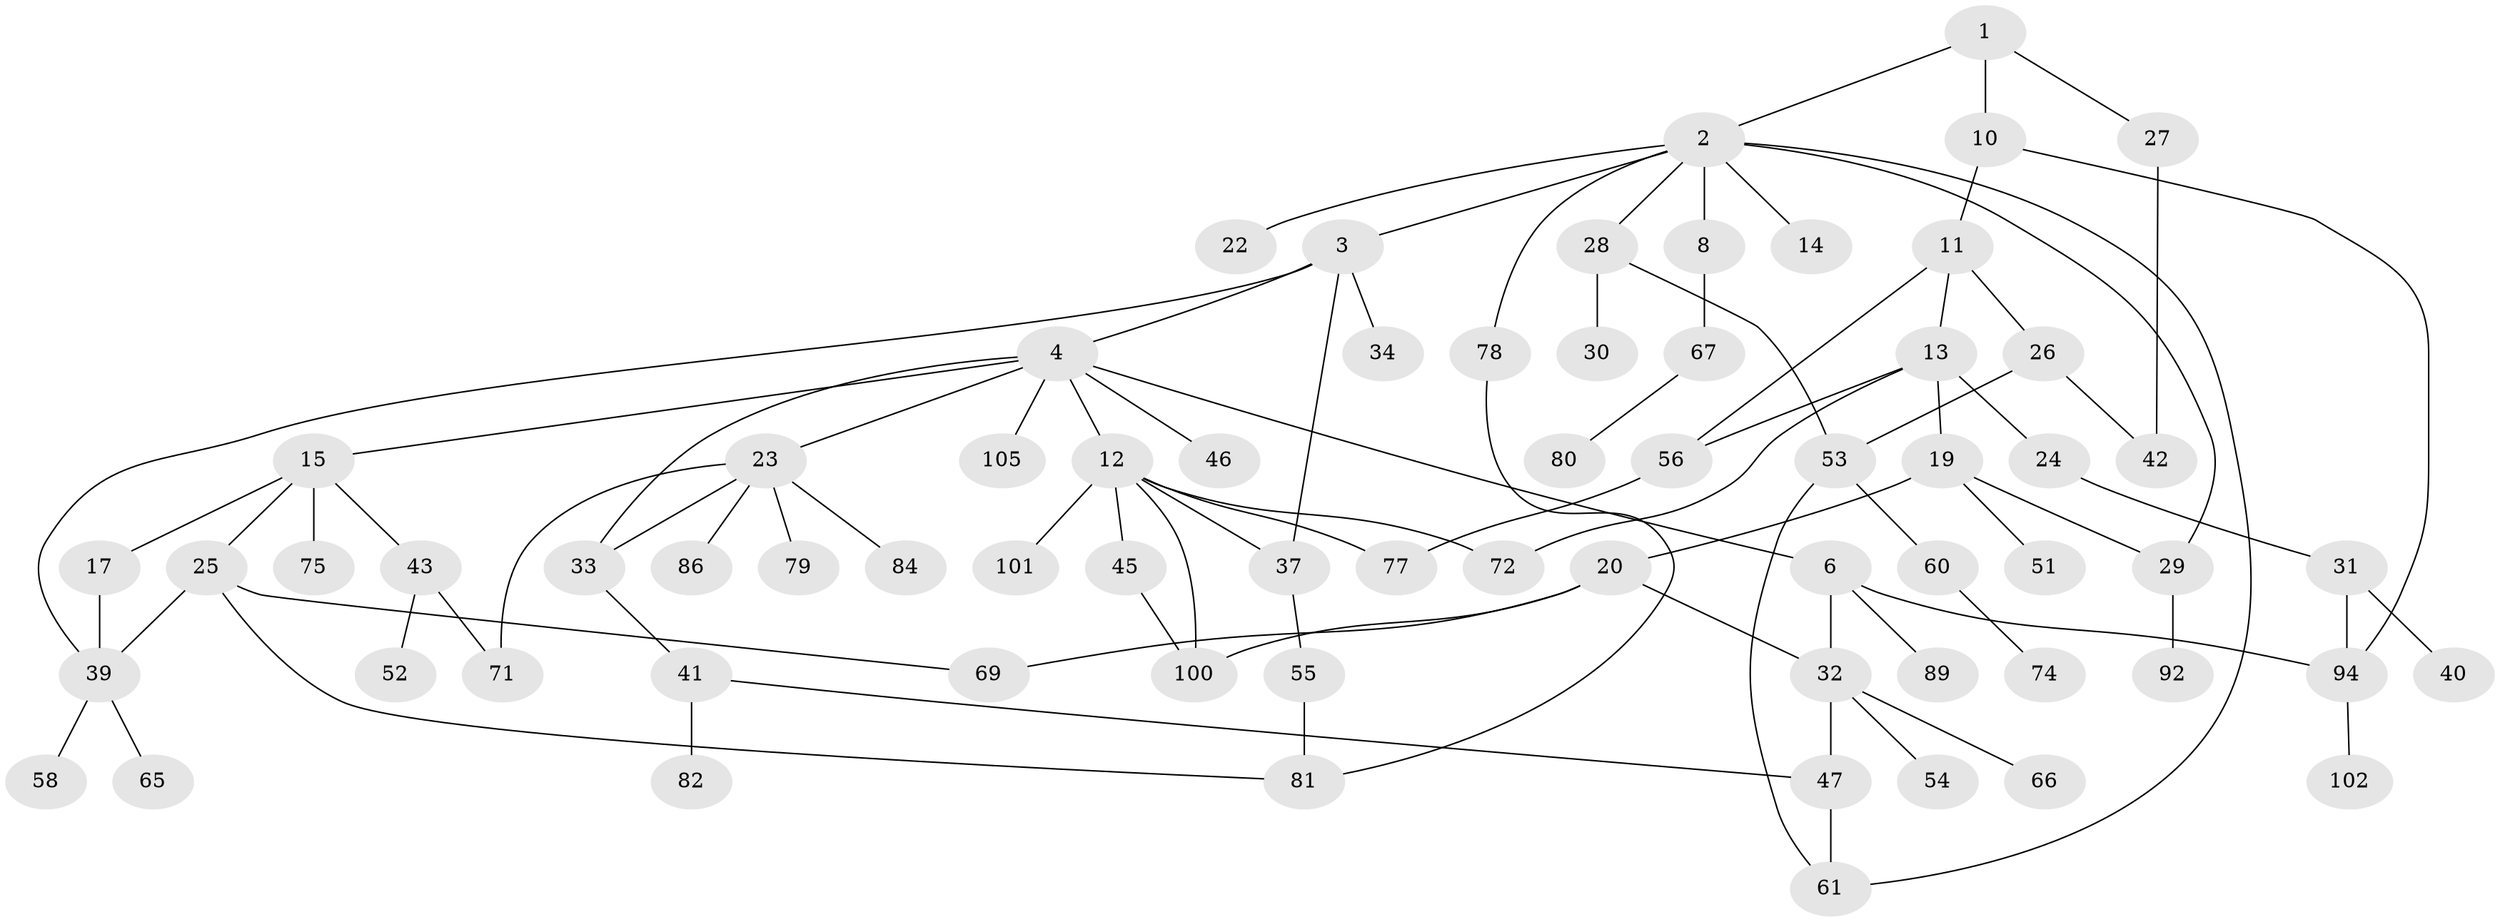 // original degree distribution, {4: 0.1523809523809524, 7: 0.009523809523809525, 6: 0.01904761904761905, 3: 0.20952380952380953, 1: 0.3238095238095238, 5: 0.02857142857142857, 2: 0.2571428571428571}
// Generated by graph-tools (version 1.1) at 2025/41/03/06/25 10:41:26]
// undirected, 69 vertices, 90 edges
graph export_dot {
graph [start="1"]
  node [color=gray90,style=filled];
  1 [super="+59"];
  2 [super="+7"];
  3 [super="+16"];
  4 [super="+5"];
  6 [super="+18"];
  8 [super="+9"];
  10;
  11 [super="+35"];
  12 [super="+21"];
  13 [super="+36"];
  14;
  15;
  17 [super="+93"];
  19 [super="+38"];
  20 [super="+57"];
  22;
  23 [super="+50"];
  24;
  25 [super="+44"];
  26 [super="+48"];
  27 [super="+70"];
  28 [super="+68"];
  29;
  30;
  31 [super="+90"];
  32 [super="+49"];
  33 [super="+63"];
  34;
  37 [super="+96"];
  39 [super="+87"];
  40;
  41;
  42 [super="+91"];
  43 [super="+83"];
  45 [super="+73"];
  46;
  47;
  51 [super="+62"];
  52;
  53 [super="+88"];
  54 [super="+85"];
  55;
  56;
  58;
  60 [super="+64"];
  61 [super="+97"];
  65;
  66;
  67 [super="+76"];
  69;
  71;
  72;
  74;
  75;
  77 [super="+104"];
  78;
  79 [super="+103"];
  80;
  81 [super="+95"];
  82;
  84;
  86;
  89;
  92 [super="+98"];
  94 [super="+99"];
  100;
  101;
  102;
  105;
  1 -- 2;
  1 -- 10;
  1 -- 27;
  2 -- 3;
  2 -- 14;
  2 -- 28;
  2 -- 29;
  2 -- 78;
  2 -- 8;
  2 -- 61;
  2 -- 22;
  3 -- 4;
  3 -- 34;
  3 -- 37;
  3 -- 39;
  4 -- 6;
  4 -- 15;
  4 -- 33;
  4 -- 23;
  4 -- 105;
  4 -- 12;
  4 -- 46;
  6 -- 89;
  6 -- 32;
  6 -- 94;
  8 -- 67;
  10 -- 11;
  10 -- 94;
  11 -- 13;
  11 -- 26;
  11 -- 56;
  12 -- 72;
  12 -- 100;
  12 -- 77;
  12 -- 45;
  12 -- 101;
  12 -- 37;
  13 -- 19;
  13 -- 24;
  13 -- 56;
  13 -- 72;
  15 -- 17;
  15 -- 25;
  15 -- 43;
  15 -- 75;
  17 -- 39;
  19 -- 20;
  19 -- 29;
  19 -- 51;
  20 -- 32;
  20 -- 100;
  20 -- 69;
  23 -- 33;
  23 -- 84;
  23 -- 86;
  23 -- 71;
  23 -- 79;
  24 -- 31;
  25 -- 39;
  25 -- 81;
  25 -- 69;
  26 -- 53;
  26 -- 42;
  27 -- 42;
  28 -- 30;
  28 -- 53;
  29 -- 92;
  31 -- 40;
  31 -- 94;
  32 -- 66;
  32 -- 47;
  32 -- 54;
  33 -- 41;
  37 -- 55;
  39 -- 58;
  39 -- 65;
  41 -- 47;
  41 -- 82;
  43 -- 52;
  43 -- 71;
  45 -- 100;
  47 -- 61;
  53 -- 60;
  53 -- 61;
  55 -- 81;
  56 -- 77;
  60 -- 74;
  67 -- 80;
  78 -- 81;
  94 -- 102;
}

